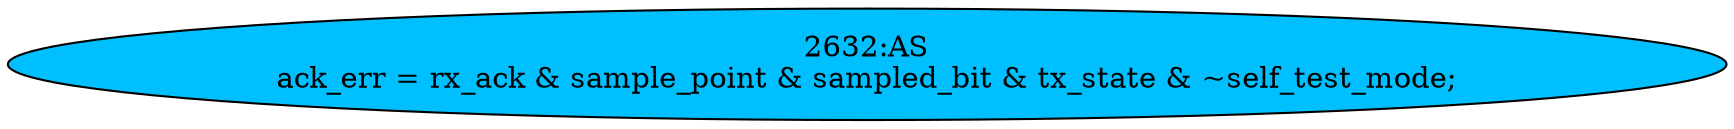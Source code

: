 strict digraph "" {
	node [label="\N"];
	"2632:AS"	 [ast="<pyverilog.vparser.ast.Assign object at 0x7f44f6b5e950>",
		def_var="['ack_err']",
		fillcolor=deepskyblue,
		label="2632:AS
ack_err = rx_ack & sample_point & sampled_bit & tx_state & ~self_test_mode;",
		statements="[]",
		style=filled,
		typ=Assign,
		use_var="['rx_ack', 'sample_point', 'sampled_bit', 'tx_state', 'self_test_mode']"];
}
